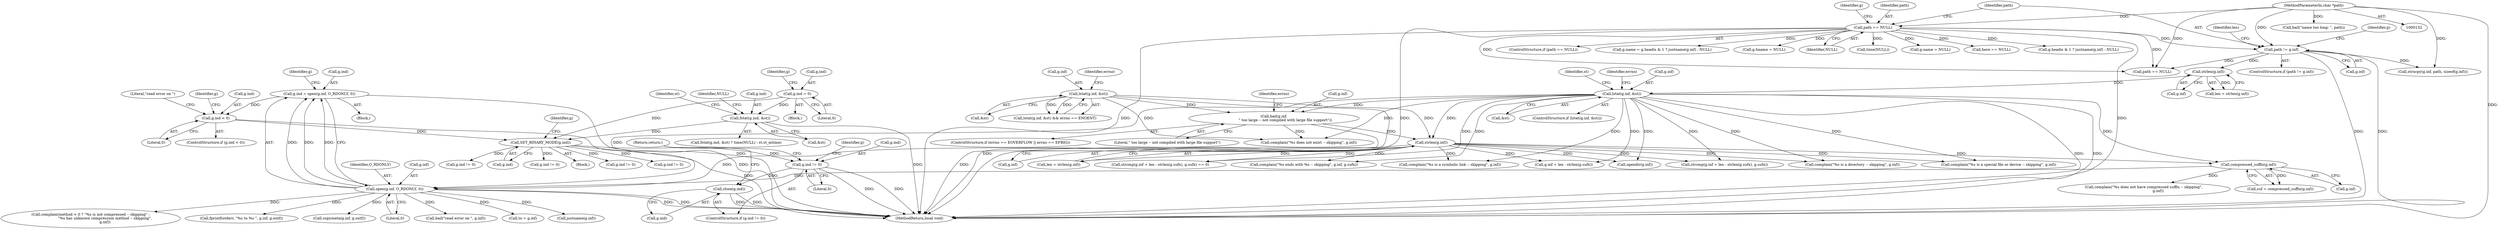 digraph "0_pigz_fdad1406b3ec809f4954ff7cdf9e99eb18c2458f@API" {
"1001253" [label="(Call,close(g.ind))"];
"1001248" [label="(Call,g.ind != 0)"];
"1000805" [label="(Call,SET_BINARY_MODE(g.ind))"];
"1000766" [label="(Call,g.ind < 0)"];
"1000755" [label="(Call,g.ind = open(g.inf, O_RDONLY, 0))"];
"1000759" [label="(Call,open(g.inf, O_RDONLY, 0))"];
"1000302" [label="(Call,strlen(g.inf))"];
"1000279" [label="(Call,bail(g.inf,\n                    \" too large -- not compiled with large file support\"))"];
"1000262" [label="(Call,lstat(g.inf, &st))"];
"1000230" [label="(Call,lstat(g.inf, &st))"];
"1000225" [label="(Call,strlen(g.inf))"];
"1000194" [label="(Call,path != g.inf)"];
"1000146" [label="(Call,path == NULL)"];
"1000133" [label="(MethodParameterIn,char *path)"];
"1000737" [label="(Call,compressed_suffix(g.inf))"];
"1000176" [label="(Call,fstat(g.ind, &st))"];
"1000155" [label="(Call,g.ind = 0)"];
"1000285" [label="(Identifier,errno)"];
"1001253" [label="(Call,close(g.ind))"];
"1000708" [label="(Call,complain(\"%s ends with %s -- skipping\", g.inf, g.sufx))"];
"1001249" [label="(Call,g.ind)"];
"1000877" [label="(Call,complain(method < 0 ? \"%s is not compressed -- skipping\" :\n                         \"%s has unknown compression method -- skipping\",\n                         g.inf))"];
"1001247" [label="(ControlStructure,if (g.ind != 0))"];
"1000925" [label="(Call,g.ind != 0)"];
"1001283" [label="(Call,fprintf(stderr, \"%s to %s \", g.inf, g.outf))"];
"1000177" [label="(Call,g.ind)"];
"1000145" [label="(ControlStructure,if (path == NULL))"];
"1000776" [label="(Call,g.name = g.headis & 1 ? justname(g.inf) : NULL)"];
"1000149" [label="(Block,)"];
"1000772" [label="(Literal,\"read error on \")"];
"1000230" [label="(Call,lstat(g.inf, &st))"];
"1000763" [label="(Identifier,O_RDONLY)"];
"1000231" [label="(Call,g.inf)"];
"1000279" [label="(Call,bail(g.inf,\n                    \" too large -- not compiled with large file support\"))"];
"1000220" [label="(Call,bail(\"name too long: \", path))"];
"1001416" [label="(MethodReturn,local void)"];
"1000175" [label="(Call,fstat(g.ind, &st) ? time(NULL) : st.st_mtime)"];
"1000269" [label="(Identifier,errno)"];
"1000192" [label="(Block,)"];
"1000806" [label="(Call,g.ind)"];
"1000147" [label="(Identifier,path)"];
"1000946" [label="(Call,g.ind != 0)"];
"1001373" [label="(Call,copymeta(g.inf, g.outf))"];
"1000746" [label="(Call,complain(\"%s does not have compressed suffix -- skipping\",\n                         g.inf))"];
"1000809" [label="(Call,g.hname = NULL)"];
"1000148" [label="(Identifier,NULL)"];
"1000266" [label="(Call,&st)"];
"1001248" [label="(Call,g.ind != 0)"];
"1000402" [label="(Call,opendir(g.inf))"];
"1000311" [label="(Identifier,st)"];
"1000194" [label="(Call,path != g.inf)"];
"1000159" [label="(Literal,0)"];
"1000376" [label="(Call,complain(\"%s is a directory -- skipping\", g.inf))"];
"1000764" [label="(Literal,0)"];
"1000196" [label="(Call,g.inf)"];
"1000958" [label="(Call,path == NULL)"];
"1000756" [label="(Call,g.ind)"];
"1000770" [label="(Literal,0)"];
"1000771" [label="(Call,bail(\"read error on \", g.inf))"];
"1000303" [label="(Call,g.inf)"];
"1000283" [label="(Literal,\" too large -- not compiled with large file support\")"];
"1000193" [label="(ControlStructure,if (path != g.inf))"];
"1000693" [label="(Call,g.inf + len - strlen(g.sufx))"];
"1000302" [label="(Call,strlen(g.inf))"];
"1000156" [label="(Call,g.ind)"];
"1001254" [label="(Call,g.ind)"];
"1000755" [label="(Call,g.ind = open(g.inf, O_RDONLY, 0))"];
"1000134" [label="(Block,)"];
"1000155" [label="(Call,g.ind = 0)"];
"1000176" [label="(Call,fstat(g.ind, &st))"];
"1000180" [label="(Call,&st)"];
"1000765" [label="(ControlStructure,if (g.ind < 0))"];
"1000300" [label="(Call,len = strlen(g.inf))"];
"1000202" [label="(Identifier,g)"];
"1000133" [label="(MethodParameterIn,char *path)"];
"1000778" [label="(Identifier,g)"];
"1001015" [label="(Call,to = g.inf)"];
"1000811" [label="(Identifier,g)"];
"1000692" [label="(Call,strcmp(g.inf + len - strlen(g.sufx), g.sufx))"];
"1000331" [label="(Call,complain(\"%s is a special file or device -- skipping\", g.inf))"];
"1000195" [label="(Identifier,path)"];
"1000271" [label="(ControlStructure,if (errno == EOVERFLOW || errno == EFBIG))"];
"1000759" [label="(Call,open(g.inf, O_RDONLY, 0))"];
"1000182" [label="(Call,time(NULL))"];
"1000760" [label="(Call,g.inf)"];
"1000226" [label="(Call,g.inf)"];
"1000262" [label="(Call,lstat(g.inf, &st))"];
"1000225" [label="(Call,strlen(g.inf))"];
"1000263" [label="(Call,g.inf)"];
"1000280" [label="(Call,g.inf)"];
"1001255" [label="(Identifier,g)"];
"1000223" [label="(Call,len = strlen(g.inf))"];
"1000224" [label="(Identifier,len)"];
"1000160" [label="(Call,g.name = NULL)"];
"1000185" [label="(Identifier,st)"];
"1000200" [label="(Call,strncpy(g.inf, path, sizeof(g.inf)))"];
"1000768" [label="(Identifier,g)"];
"1000261" [label="(Call,lstat(g.inf, &st) && errno == ENOENT)"];
"1000737" [label="(Call,compressed_suffix(g.inf))"];
"1000240" [label="(Identifier,errno)"];
"1000805" [label="(Call,SET_BINARY_MODE(g.ind))"];
"1000294" [label="(Call,complain(\"%s does not exist -- skipping\", g.inf))"];
"1000146" [label="(Call,path == NULL)"];
"1000152" [label="(Identifier,g)"];
"1000356" [label="(Call,complain(\"%s is a symbolic link -- skipping\", g.inf))"];
"1000691" [label="(Call,strcmp(g.inf + len - strlen(g.sufx), g.sufx) == 0)"];
"1000234" [label="(Call,&st)"];
"1001334" [label="(Call,g.ind != 0)"];
"1001252" [label="(Literal,0)"];
"1000766" [label="(Call,g.ind < 0)"];
"1000183" [label="(Identifier,NULL)"];
"1001257" [label="(Return,return;)"];
"1000162" [label="(Identifier,g)"];
"1000786" [label="(Call,justname(g.inf))"];
"1000863" [label="(Call,g.ind != 0)"];
"1000229" [label="(ControlStructure,if (lstat(g.inf, &st)))"];
"1000735" [label="(Call,suf = compressed_suffix(g.inf))"];
"1000738" [label="(Call,g.inf)"];
"1000407" [label="(Call,here == NULL)"];
"1000780" [label="(Call,g.headis & 1 ? justname(g.inf) : NULL)"];
"1000767" [label="(Call,g.ind)"];
"1001253" -> "1001247"  [label="AST: "];
"1001253" -> "1001254"  [label="CFG: "];
"1001254" -> "1001253"  [label="AST: "];
"1001257" -> "1001253"  [label="CFG: "];
"1001253" -> "1001416"  [label="DDG: "];
"1001253" -> "1001416"  [label="DDG: "];
"1001248" -> "1001253"  [label="DDG: "];
"1001248" -> "1001247"  [label="AST: "];
"1001248" -> "1001252"  [label="CFG: "];
"1001249" -> "1001248"  [label="AST: "];
"1001252" -> "1001248"  [label="AST: "];
"1001255" -> "1001248"  [label="CFG: "];
"1001257" -> "1001248"  [label="CFG: "];
"1001248" -> "1001416"  [label="DDG: "];
"1001248" -> "1001416"  [label="DDG: "];
"1000805" -> "1001248"  [label="DDG: "];
"1000805" -> "1000134"  [label="AST: "];
"1000805" -> "1000806"  [label="CFG: "];
"1000806" -> "1000805"  [label="AST: "];
"1000811" -> "1000805"  [label="CFG: "];
"1000805" -> "1001416"  [label="DDG: "];
"1000766" -> "1000805"  [label="DDG: "];
"1000176" -> "1000805"  [label="DDG: "];
"1000155" -> "1000805"  [label="DDG: "];
"1000805" -> "1000863"  [label="DDG: "];
"1000805" -> "1000925"  [label="DDG: "];
"1000805" -> "1000946"  [label="DDG: "];
"1000805" -> "1001334"  [label="DDG: "];
"1000766" -> "1000765"  [label="AST: "];
"1000766" -> "1000770"  [label="CFG: "];
"1000767" -> "1000766"  [label="AST: "];
"1000770" -> "1000766"  [label="AST: "];
"1000772" -> "1000766"  [label="CFG: "];
"1000778" -> "1000766"  [label="CFG: "];
"1000766" -> "1001416"  [label="DDG: "];
"1000755" -> "1000766"  [label="DDG: "];
"1000755" -> "1000192"  [label="AST: "];
"1000755" -> "1000759"  [label="CFG: "];
"1000756" -> "1000755"  [label="AST: "];
"1000759" -> "1000755"  [label="AST: "];
"1000768" -> "1000755"  [label="CFG: "];
"1000755" -> "1001416"  [label="DDG: "];
"1000759" -> "1000755"  [label="DDG: "];
"1000759" -> "1000755"  [label="DDG: "];
"1000759" -> "1000755"  [label="DDG: "];
"1000759" -> "1000764"  [label="CFG: "];
"1000760" -> "1000759"  [label="AST: "];
"1000763" -> "1000759"  [label="AST: "];
"1000764" -> "1000759"  [label="AST: "];
"1000759" -> "1001416"  [label="DDG: "];
"1000759" -> "1001416"  [label="DDG: "];
"1000302" -> "1000759"  [label="DDG: "];
"1000737" -> "1000759"  [label="DDG: "];
"1000230" -> "1000759"  [label="DDG: "];
"1000759" -> "1000771"  [label="DDG: "];
"1000759" -> "1000786"  [label="DDG: "];
"1000759" -> "1000877"  [label="DDG: "];
"1000759" -> "1001015"  [label="DDG: "];
"1000759" -> "1001283"  [label="DDG: "];
"1000759" -> "1001373"  [label="DDG: "];
"1000302" -> "1000300"  [label="AST: "];
"1000302" -> "1000303"  [label="CFG: "];
"1000303" -> "1000302"  [label="AST: "];
"1000300" -> "1000302"  [label="CFG: "];
"1000302" -> "1000300"  [label="DDG: "];
"1000279" -> "1000302"  [label="DDG: "];
"1000262" -> "1000302"  [label="DDG: "];
"1000230" -> "1000302"  [label="DDG: "];
"1000302" -> "1000331"  [label="DDG: "];
"1000302" -> "1000356"  [label="DDG: "];
"1000302" -> "1000376"  [label="DDG: "];
"1000302" -> "1000402"  [label="DDG: "];
"1000302" -> "1000691"  [label="DDG: "];
"1000302" -> "1000692"  [label="DDG: "];
"1000302" -> "1000693"  [label="DDG: "];
"1000302" -> "1000708"  [label="DDG: "];
"1000302" -> "1000737"  [label="DDG: "];
"1000279" -> "1000271"  [label="AST: "];
"1000279" -> "1000283"  [label="CFG: "];
"1000280" -> "1000279"  [label="AST: "];
"1000283" -> "1000279"  [label="AST: "];
"1000285" -> "1000279"  [label="CFG: "];
"1000279" -> "1001416"  [label="DDG: "];
"1000262" -> "1000279"  [label="DDG: "];
"1000230" -> "1000279"  [label="DDG: "];
"1000279" -> "1000294"  [label="DDG: "];
"1000262" -> "1000261"  [label="AST: "];
"1000262" -> "1000266"  [label="CFG: "];
"1000263" -> "1000262"  [label="AST: "];
"1000266" -> "1000262"  [label="AST: "];
"1000269" -> "1000262"  [label="CFG: "];
"1000261" -> "1000262"  [label="CFG: "];
"1000262" -> "1001416"  [label="DDG: "];
"1000262" -> "1000261"  [label="DDG: "];
"1000262" -> "1000261"  [label="DDG: "];
"1000262" -> "1000294"  [label="DDG: "];
"1000230" -> "1000229"  [label="AST: "];
"1000230" -> "1000234"  [label="CFG: "];
"1000231" -> "1000230"  [label="AST: "];
"1000234" -> "1000230"  [label="AST: "];
"1000240" -> "1000230"  [label="CFG: "];
"1000311" -> "1000230"  [label="CFG: "];
"1000230" -> "1001416"  [label="DDG: "];
"1000230" -> "1001416"  [label="DDG: "];
"1000225" -> "1000230"  [label="DDG: "];
"1000230" -> "1000294"  [label="DDG: "];
"1000230" -> "1000331"  [label="DDG: "];
"1000230" -> "1000356"  [label="DDG: "];
"1000230" -> "1000376"  [label="DDG: "];
"1000230" -> "1000402"  [label="DDG: "];
"1000230" -> "1000691"  [label="DDG: "];
"1000230" -> "1000692"  [label="DDG: "];
"1000230" -> "1000693"  [label="DDG: "];
"1000230" -> "1000708"  [label="DDG: "];
"1000230" -> "1000737"  [label="DDG: "];
"1000225" -> "1000223"  [label="AST: "];
"1000225" -> "1000226"  [label="CFG: "];
"1000226" -> "1000225"  [label="AST: "];
"1000223" -> "1000225"  [label="CFG: "];
"1000225" -> "1000223"  [label="DDG: "];
"1000194" -> "1000225"  [label="DDG: "];
"1000194" -> "1000193"  [label="AST: "];
"1000194" -> "1000196"  [label="CFG: "];
"1000195" -> "1000194"  [label="AST: "];
"1000196" -> "1000194"  [label="AST: "];
"1000202" -> "1000194"  [label="CFG: "];
"1000224" -> "1000194"  [label="CFG: "];
"1000194" -> "1001416"  [label="DDG: "];
"1000194" -> "1001416"  [label="DDG: "];
"1000146" -> "1000194"  [label="DDG: "];
"1000133" -> "1000194"  [label="DDG: "];
"1000194" -> "1000200"  [label="DDG: "];
"1000194" -> "1000958"  [label="DDG: "];
"1000146" -> "1000145"  [label="AST: "];
"1000146" -> "1000148"  [label="CFG: "];
"1000147" -> "1000146"  [label="AST: "];
"1000148" -> "1000146"  [label="AST: "];
"1000152" -> "1000146"  [label="CFG: "];
"1000195" -> "1000146"  [label="CFG: "];
"1000146" -> "1001416"  [label="DDG: "];
"1000146" -> "1001416"  [label="DDG: "];
"1000146" -> "1001416"  [label="DDG: "];
"1000133" -> "1000146"  [label="DDG: "];
"1000146" -> "1000160"  [label="DDG: "];
"1000146" -> "1000182"  [label="DDG: "];
"1000146" -> "1000407"  [label="DDG: "];
"1000146" -> "1000776"  [label="DDG: "];
"1000146" -> "1000780"  [label="DDG: "];
"1000146" -> "1000809"  [label="DDG: "];
"1000146" -> "1000958"  [label="DDG: "];
"1000146" -> "1000958"  [label="DDG: "];
"1000133" -> "1000132"  [label="AST: "];
"1000133" -> "1001416"  [label="DDG: "];
"1000133" -> "1000200"  [label="DDG: "];
"1000133" -> "1000220"  [label="DDG: "];
"1000133" -> "1000958"  [label="DDG: "];
"1000737" -> "1000735"  [label="AST: "];
"1000737" -> "1000738"  [label="CFG: "];
"1000738" -> "1000737"  [label="AST: "];
"1000735" -> "1000737"  [label="CFG: "];
"1000737" -> "1000735"  [label="DDG: "];
"1000737" -> "1000746"  [label="DDG: "];
"1000176" -> "1000175"  [label="AST: "];
"1000176" -> "1000180"  [label="CFG: "];
"1000177" -> "1000176"  [label="AST: "];
"1000180" -> "1000176"  [label="AST: "];
"1000183" -> "1000176"  [label="CFG: "];
"1000185" -> "1000176"  [label="CFG: "];
"1000176" -> "1001416"  [label="DDG: "];
"1000155" -> "1000176"  [label="DDG: "];
"1000155" -> "1000149"  [label="AST: "];
"1000155" -> "1000159"  [label="CFG: "];
"1000156" -> "1000155"  [label="AST: "];
"1000159" -> "1000155"  [label="AST: "];
"1000162" -> "1000155"  [label="CFG: "];
}
